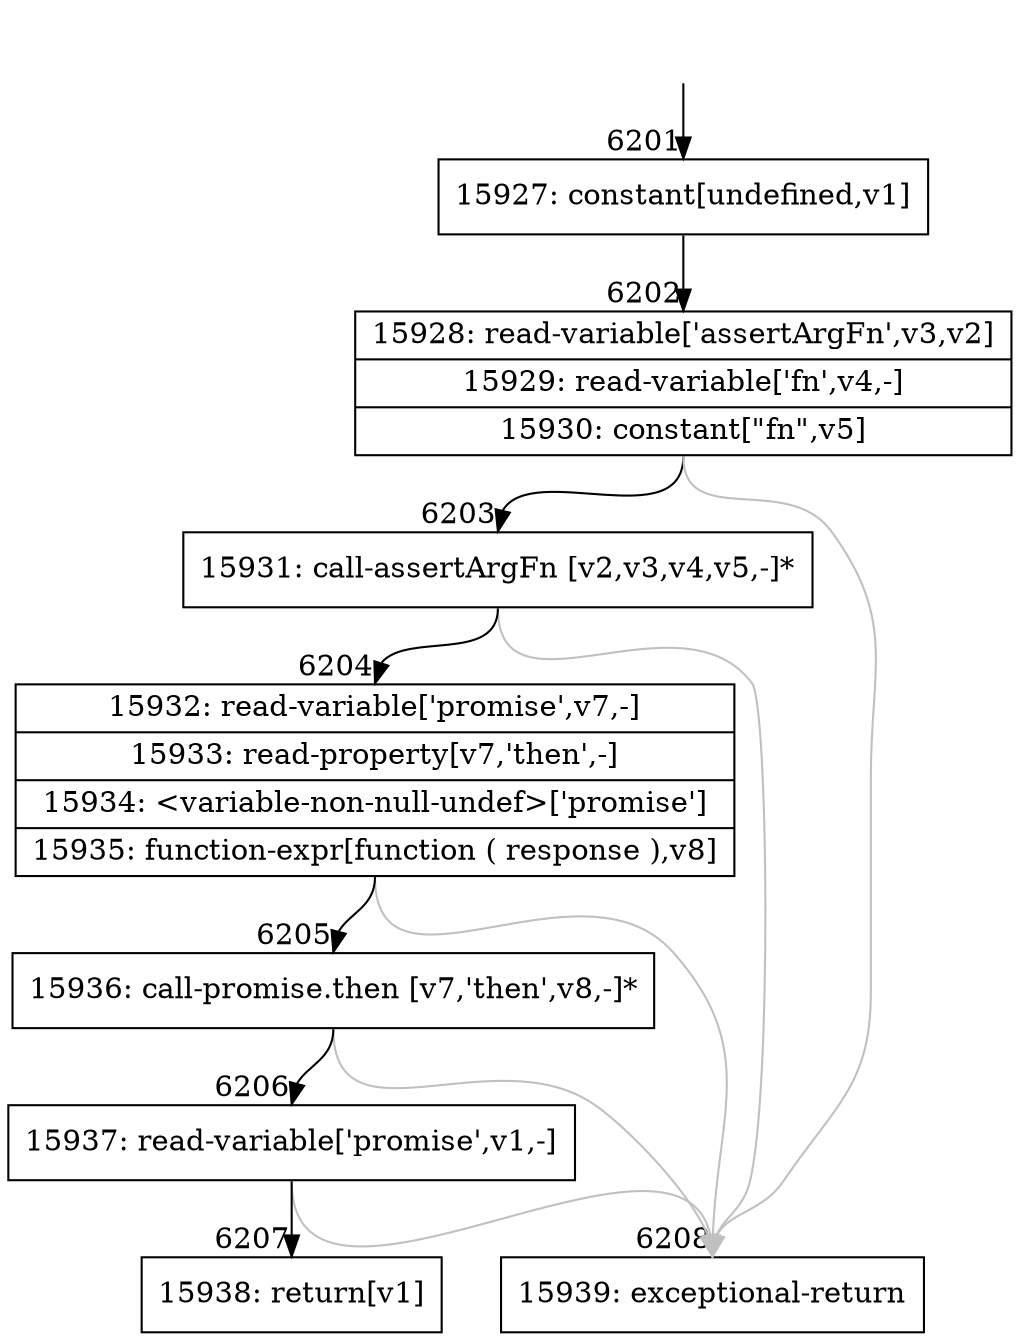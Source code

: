 digraph {
rankdir="TD"
BB_entry465[shape=none,label=""];
BB_entry465 -> BB6201 [tailport=s, headport=n, headlabel="    6201"]
BB6201 [shape=record label="{15927: constant[undefined,v1]}" ] 
BB6201 -> BB6202 [tailport=s, headport=n, headlabel="      6202"]
BB6202 [shape=record label="{15928: read-variable['assertArgFn',v3,v2]|15929: read-variable['fn',v4,-]|15930: constant[\"fn\",v5]}" ] 
BB6202 -> BB6203 [tailport=s, headport=n, headlabel="      6203"]
BB6202 -> BB6208 [tailport=s, headport=n, color=gray, headlabel="      6208"]
BB6203 [shape=record label="{15931: call-assertArgFn [v2,v3,v4,v5,-]*}" ] 
BB6203 -> BB6204 [tailport=s, headport=n, headlabel="      6204"]
BB6203 -> BB6208 [tailport=s, headport=n, color=gray]
BB6204 [shape=record label="{15932: read-variable['promise',v7,-]|15933: read-property[v7,'then',-]|15934: \<variable-non-null-undef\>['promise']|15935: function-expr[function ( response ),v8]}" ] 
BB6204 -> BB6205 [tailport=s, headport=n, headlabel="      6205"]
BB6204 -> BB6208 [tailport=s, headport=n, color=gray]
BB6205 [shape=record label="{15936: call-promise.then [v7,'then',v8,-]*}" ] 
BB6205 -> BB6206 [tailport=s, headport=n, headlabel="      6206"]
BB6205 -> BB6208 [tailport=s, headport=n, color=gray]
BB6206 [shape=record label="{15937: read-variable['promise',v1,-]}" ] 
BB6206 -> BB6207 [tailport=s, headport=n, headlabel="      6207"]
BB6206 -> BB6208 [tailport=s, headport=n, color=gray]
BB6207 [shape=record label="{15938: return[v1]}" ] 
BB6208 [shape=record label="{15939: exceptional-return}" ] 
//#$~ 10076
}
